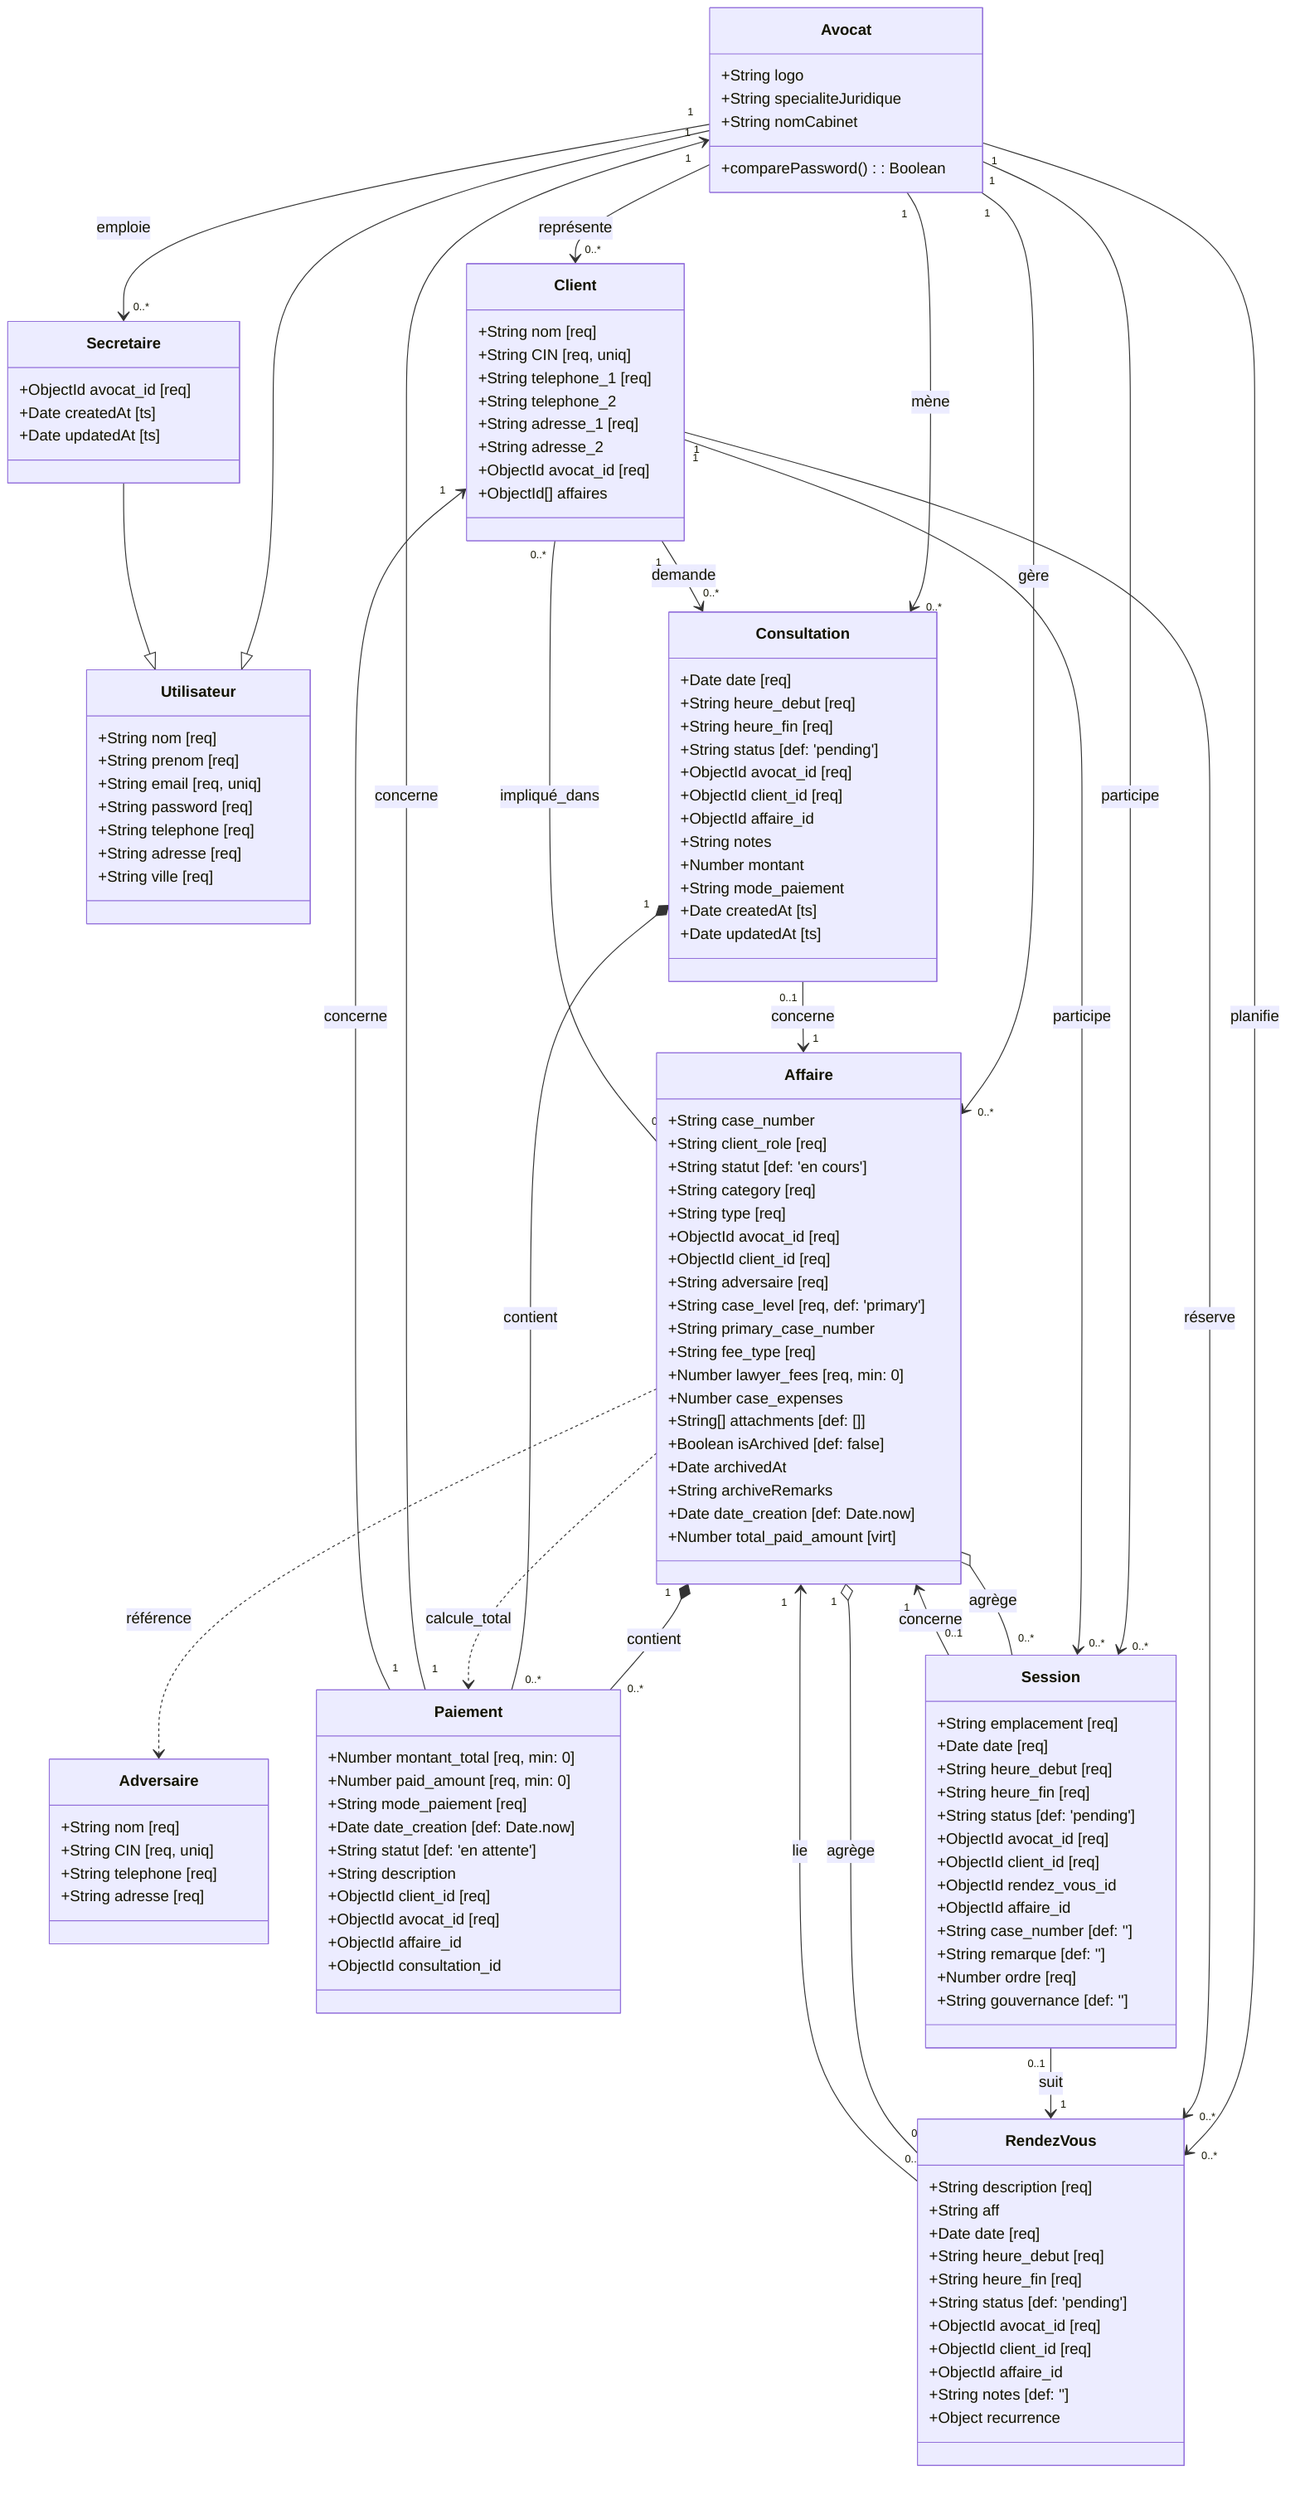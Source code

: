 classDiagram
    direction TB

    %% Gestion des utilisateurs
    class Utilisateur {
        +String nom [req]
        +String prenom [req]
        +String email [req, uniq]
        +String password [req]
        +String telephone [req]
        +String adresse [req]
        +String ville [req]
    }

    class Avocat {
        +String logo
        +String specialiteJuridique
        +String nomCabinet
        +comparePassword(): Boolean
    }

    class Secretaire {
        +ObjectId avocat_id [req]
        +Date createdAt [ts]
        +Date updatedAt [ts]
    }

    %% Gestion des affaires
    class Client {
        +String nom [req]
        +String CIN [req, uniq]
        +String telephone_1 [req]
        +String telephone_2
        +String adresse_1 [req]
        +String adresse_2
        +ObjectId avocat_id [req]
        +ObjectId[] affaires
    }

    class Affaire {
        +String case_number
        +String client_role [req]
        +String statut [def: 'en cours']
        +String category [req]
        +String type [req]
        +ObjectId avocat_id [req]
        +ObjectId client_id [req]
        +String adversaire [req]
        +String case_level [req, def: 'primary']
        +String primary_case_number
        +String fee_type [req]
        +Number lawyer_fees [req, min: 0]
        +Number case_expenses
        +String[] attachments [def: []]
        +Boolean isArchived [def: false]
        +Date archivedAt
        +String archiveRemarks
        +Date date_creation [def: Date.now]
        +Number total_paid_amount [virt]
    }

    class Adversaire {
        +String nom [req]
        +String CIN [req, uniq]
        +String telephone [req]
        +String adresse [req]
    }

    %% Finances et planification
    class Paiement {
        +Number montant_total [req, min: 0]
        +Number paid_amount [req, min: 0]
        +String mode_paiement [req]
        +Date date_creation [def: Date.now]
        +String statut [def: 'en attente']
        +String description
        +ObjectId client_id [req]
        +ObjectId avocat_id [req]
        +ObjectId affaire_id
        +ObjectId consultation_id
    }

    class Consultation {
        +Date date [req]
        +String heure_debut [req]
        +String heure_fin [req]
        +String status [def: 'pending']
        +ObjectId avocat_id [req]
        +ObjectId client_id [req]
        +ObjectId affaire_id
        +String notes
        +Number montant
        +String mode_paiement
        +Date createdAt [ts]
        +Date updatedAt [ts]
    }

    class RendezVous {
        +String description [req]
        +String aff
        +Date date [req]
        +String heure_debut [req]
        +String heure_fin [req]
        +String status [def: 'pending']
        +ObjectId avocat_id [req]
        +ObjectId client_id [req]
        +ObjectId affaire_id
        +String notes [def: '']
        +Object recurrence
    }

    class Session {
        +String emplacement [req]
        +Date date [req]
        +String heure_debut [req]
        +String heure_fin [req]
        +String status [def: 'pending']
        +ObjectId avocat_id [req]
        +ObjectId client_id [req]
        +ObjectId rendez_vous_id
        +ObjectId affaire_id
        +String case_number [def: '']
        +String remarque [def: '']
        +Number ordre [req]
        +String gouvernance [def: '']
    }

    %% Relations avec verbes en français
    %% Generalisation
    Avocat --|> Utilisateur
    Secretaire --|> Utilisateur

    %% Associations
    Avocat "1" --> "0..*" Secretaire : emploie
    Avocat "1" --> "0..*" Client : représente
    Avocat "1" --> "0..*" Affaire : gère
    Avocat "1" --> "0..*" Consultation : mène
    Avocat "1" --> "0..*" RendezVous : planifie
    Avocat "1" --> "0..*" Session : participe
    Client "1" --> "0..*" Consultation : demande
    Client "1" --> "0..*" RendezVous : réserve
    Client "1" --> "0..*" Session : participe
    Consultation "0..1" --> "1" Affaire : concerne
    RendezVous "0..1" --> "1" Affaire : lie
    Session "0..1" --> "1" Affaire : concerne
    Session "0..1" --> "1" RendezVous : suit
    Paiement "1" --> "1" Avocat : concerne
    Paiement "1" --> "1" Client : concerne

    %% Many-to-Many Association
    Client "0..*" -- "0..*" Affaire : impliqué_dans

    %% Composition
    Affaire "1" *-- "0..*" Paiement : contient
    Consultation "1" *-- "0..*" Paiement : contient

    %% Aggregation
    Affaire "1" o-- "0..*" RendezVous : agrège
    Affaire "1" o-- "0..*" Session : agrège

    %% Dépendance
    Affaire ..> Paiement : calcule_total
    Affaire ..> Adversaire : référence